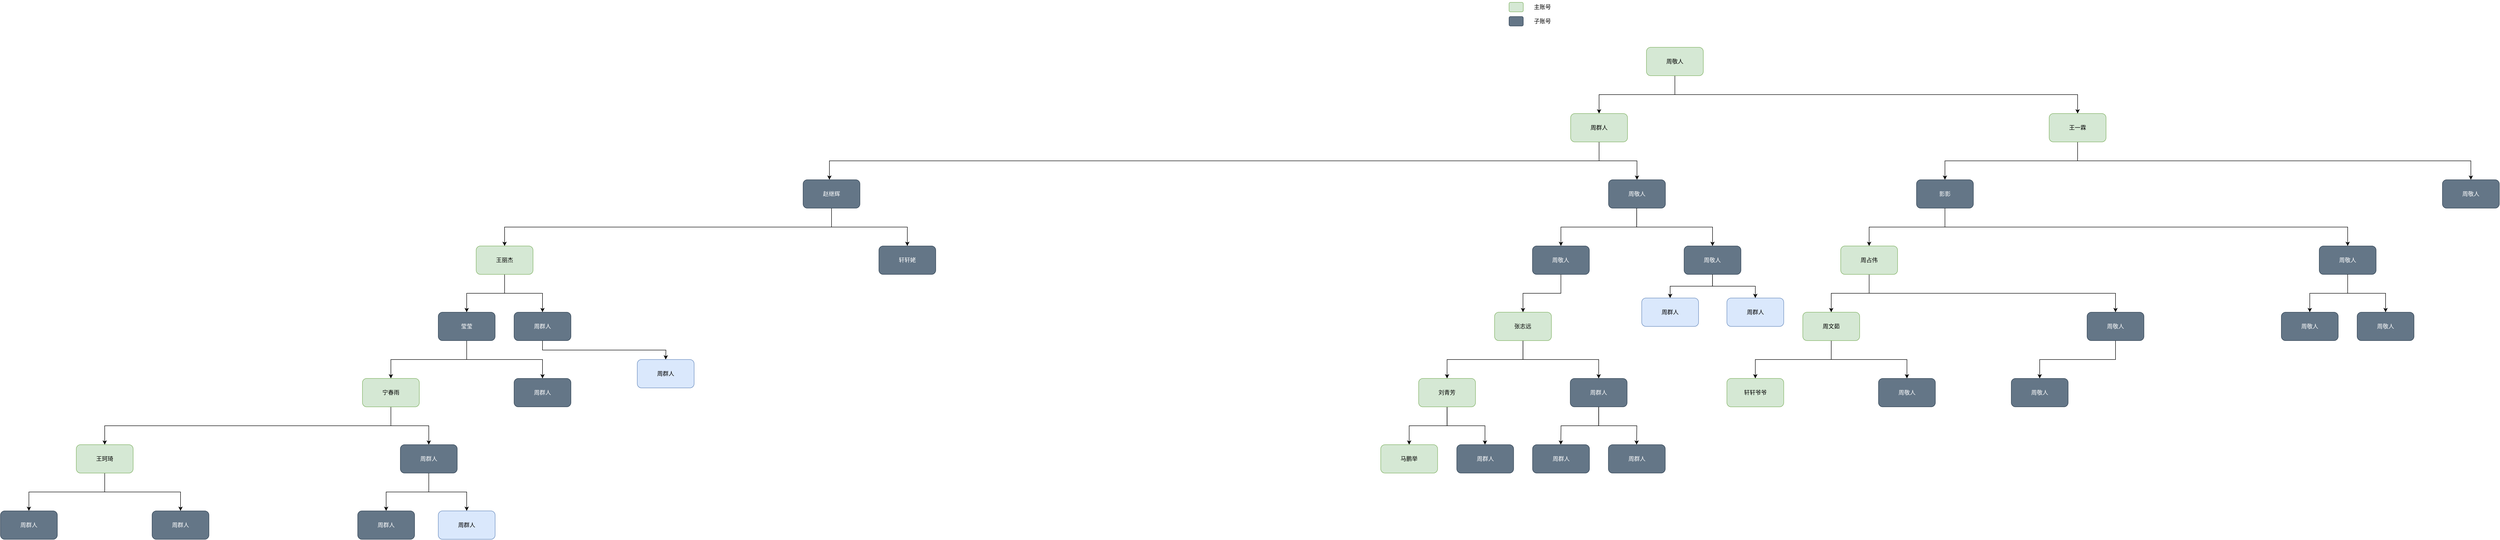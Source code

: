 <mxfile version="20.5.1" type="github">
  <diagram name="第 1 页" id="T6O9xjs0IXNBkX-w8Xno">
    <mxGraphModel dx="5575" dy="1380" grid="1" gridSize="10" guides="1" tooltips="1" connect="1" arrows="1" fold="1" page="1" pageScale="1" pageWidth="827" pageHeight="1169" math="0" shadow="0">
      <root>
        <mxCell id="0" />
        <mxCell id="1" parent="0" />
        <mxCell id="1RY9OHV8Dx5hhQ0rE-U_-4" style="edgeStyle=orthogonalEdgeStyle;rounded=0;orthogonalLoop=1;jettySize=auto;html=1;exitX=0.5;exitY=1;exitDx=0;exitDy=0;entryX=0.5;entryY=0;entryDx=0;entryDy=0;" parent="1" source="1RY9OHV8Dx5hhQ0rE-U_-1" target="1RY9OHV8Dx5hhQ0rE-U_-2" edge="1">
          <mxGeometry relative="1" as="geometry">
            <Array as="points">
              <mxPoint x="360" y="200" />
              <mxPoint x="200" y="200" />
              <mxPoint x="200" y="240" />
            </Array>
          </mxGeometry>
        </mxCell>
        <mxCell id="1RY9OHV8Dx5hhQ0rE-U_-5" style="edgeStyle=orthogonalEdgeStyle;rounded=0;orthogonalLoop=1;jettySize=auto;html=1;exitX=0.5;exitY=1;exitDx=0;exitDy=0;entryX=0.5;entryY=0;entryDx=0;entryDy=0;" parent="1" source="1RY9OHV8Dx5hhQ0rE-U_-1" target="1RY9OHV8Dx5hhQ0rE-U_-3" edge="1">
          <mxGeometry relative="1" as="geometry">
            <Array as="points">
              <mxPoint x="360" y="200" />
              <mxPoint x="1210" y="200" />
            </Array>
          </mxGeometry>
        </mxCell>
        <mxCell id="1RY9OHV8Dx5hhQ0rE-U_-1" value="周敬人&lt;br&gt;" style="rounded=1;whiteSpace=wrap;html=1;fillColor=#d5e8d4;strokeColor=#82b366;" parent="1" vertex="1">
          <mxGeometry x="300" y="100" width="120" height="60" as="geometry" />
        </mxCell>
        <mxCell id="1RY9OHV8Dx5hhQ0rE-U_-12" style="edgeStyle=orthogonalEdgeStyle;rounded=0;orthogonalLoop=1;jettySize=auto;html=1;exitX=0.5;exitY=1;exitDx=0;exitDy=0;entryX=0.463;entryY=-0.001;entryDx=0;entryDy=0;entryPerimeter=0;" parent="1" source="1RY9OHV8Dx5hhQ0rE-U_-2" target="1RY9OHV8Dx5hhQ0rE-U_-8" edge="1">
          <mxGeometry relative="1" as="geometry">
            <Array as="points">
              <mxPoint x="200" y="340" />
              <mxPoint x="-1424" y="340" />
            </Array>
            <mxPoint x="195" y="300" as="sourcePoint" />
            <mxPoint x="-995.0" y="350" as="targetPoint" />
          </mxGeometry>
        </mxCell>
        <mxCell id="1RY9OHV8Dx5hhQ0rE-U_-13" style="edgeStyle=orthogonalEdgeStyle;rounded=0;orthogonalLoop=1;jettySize=auto;html=1;exitX=0.5;exitY=1;exitDx=0;exitDy=0;entryX=0.5;entryY=0;entryDx=0;entryDy=0;" parent="1" source="1RY9OHV8Dx5hhQ0rE-U_-2" target="1RY9OHV8Dx5hhQ0rE-U_-9" edge="1">
          <mxGeometry relative="1" as="geometry">
            <Array as="points">
              <mxPoint x="200" y="340" />
              <mxPoint x="280" y="340" />
            </Array>
          </mxGeometry>
        </mxCell>
        <mxCell id="1RY9OHV8Dx5hhQ0rE-U_-2" value="周群人&lt;br&gt;" style="rounded=1;whiteSpace=wrap;html=1;fillColor=#d5e8d4;strokeColor=#82b366;" parent="1" vertex="1">
          <mxGeometry x="140" y="240" width="120" height="60" as="geometry" />
        </mxCell>
        <mxCell id="1RY9OHV8Dx5hhQ0rE-U_-14" style="edgeStyle=orthogonalEdgeStyle;rounded=0;orthogonalLoop=1;jettySize=auto;html=1;exitX=0.5;exitY=1;exitDx=0;exitDy=0;entryX=0.5;entryY=0;entryDx=0;entryDy=0;" parent="1" source="1RY9OHV8Dx5hhQ0rE-U_-3" target="1RY9OHV8Dx5hhQ0rE-U_-10" edge="1">
          <mxGeometry relative="1" as="geometry" />
        </mxCell>
        <mxCell id="1RY9OHV8Dx5hhQ0rE-U_-15" style="edgeStyle=orthogonalEdgeStyle;rounded=0;orthogonalLoop=1;jettySize=auto;html=1;exitX=0.5;exitY=1;exitDx=0;exitDy=0;entryX=0.5;entryY=0;entryDx=0;entryDy=0;" parent="1" source="1RY9OHV8Dx5hhQ0rE-U_-3" target="1RY9OHV8Dx5hhQ0rE-U_-11" edge="1">
          <mxGeometry relative="1" as="geometry" />
        </mxCell>
        <mxCell id="1RY9OHV8Dx5hhQ0rE-U_-3" value="王一霖&lt;br&gt;" style="rounded=1;whiteSpace=wrap;html=1;fillColor=#d5e8d4;strokeColor=#82b366;" parent="1" vertex="1">
          <mxGeometry x="1150" y="240" width="120" height="60" as="geometry" />
        </mxCell>
        <mxCell id="1RY9OHV8Dx5hhQ0rE-U_-6" value="" style="rounded=1;whiteSpace=wrap;html=1;fillColor=#d5e8d4;strokeColor=#82b366;" parent="1" vertex="1">
          <mxGeometry x="10" y="5" width="30" height="20" as="geometry" />
        </mxCell>
        <mxCell id="1RY9OHV8Dx5hhQ0rE-U_-7" value="" style="rounded=1;whiteSpace=wrap;html=1;fillColor=#647687;fontColor=#ffffff;strokeColor=#314354;" parent="1" vertex="1">
          <mxGeometry x="10" y="35" width="30" height="20" as="geometry" />
        </mxCell>
        <mxCell id="30zp_rVC2SgwWm0mWYjA-47" style="edgeStyle=orthogonalEdgeStyle;rounded=0;orthogonalLoop=1;jettySize=auto;html=1;exitX=0.5;exitY=1;exitDx=0;exitDy=0;entryX=0.5;entryY=0;entryDx=0;entryDy=0;" parent="1" source="1RY9OHV8Dx5hhQ0rE-U_-8" target="1RY9OHV8Dx5hhQ0rE-U_-24" edge="1">
          <mxGeometry relative="1" as="geometry" />
        </mxCell>
        <mxCell id="30zp_rVC2SgwWm0mWYjA-48" style="edgeStyle=orthogonalEdgeStyle;rounded=0;orthogonalLoop=1;jettySize=auto;html=1;exitX=0.5;exitY=1;exitDx=0;exitDy=0;" parent="1" source="1RY9OHV8Dx5hhQ0rE-U_-8" target="1RY9OHV8Dx5hhQ0rE-U_-27" edge="1">
          <mxGeometry relative="1" as="geometry" />
        </mxCell>
        <mxCell id="1RY9OHV8Dx5hhQ0rE-U_-8" value="赵继辉&lt;br&gt;" style="rounded=1;whiteSpace=wrap;html=1;fillColor=#647687;strokeColor=#314354;fontColor=#ffffff;" parent="1" vertex="1">
          <mxGeometry x="-1480" y="380" width="120" height="60" as="geometry" />
        </mxCell>
        <mxCell id="1RY9OHV8Dx5hhQ0rE-U_-9" value="周敬人&lt;br&gt;" style="rounded=1;whiteSpace=wrap;html=1;fillColor=#647687;strokeColor=#314354;fontColor=#ffffff;" parent="1" vertex="1">
          <mxGeometry x="220" y="380" width="120" height="60" as="geometry" />
        </mxCell>
        <mxCell id="30zp_rVC2SgwWm0mWYjA-38" style="edgeStyle=orthogonalEdgeStyle;rounded=0;orthogonalLoop=1;jettySize=auto;html=1;exitX=0.5;exitY=1;exitDx=0;exitDy=0;entryX=0.5;entryY=0;entryDx=0;entryDy=0;" parent="1" source="1RY9OHV8Dx5hhQ0rE-U_-10" target="30zp_rVC2SgwWm0mWYjA-1" edge="1">
          <mxGeometry relative="1" as="geometry" />
        </mxCell>
        <mxCell id="1RY9OHV8Dx5hhQ0rE-U_-10" value="影影&lt;br&gt;" style="rounded=1;whiteSpace=wrap;html=1;fillColor=#647687;strokeColor=#314354;fontColor=#ffffff;" parent="1" vertex="1">
          <mxGeometry x="870" y="380" width="120" height="60" as="geometry" />
        </mxCell>
        <mxCell id="1RY9OHV8Dx5hhQ0rE-U_-11" value="周敬人&lt;br&gt;" style="rounded=1;whiteSpace=wrap;html=1;fillColor=#647687;strokeColor=#314354;fontColor=#ffffff;" parent="1" vertex="1">
          <mxGeometry x="1980" y="380" width="120" height="60" as="geometry" />
        </mxCell>
        <mxCell id="1RY9OHV8Dx5hhQ0rE-U_-22" style="edgeStyle=orthogonalEdgeStyle;rounded=0;orthogonalLoop=1;jettySize=auto;html=1;exitX=0.5;exitY=1;exitDx=0;exitDy=0;entryX=0.5;entryY=0;entryDx=0;entryDy=0;" parent="1" source="1RY9OHV8Dx5hhQ0rE-U_-24" target="1RY9OHV8Dx5hhQ0rE-U_-28" edge="1">
          <mxGeometry relative="1" as="geometry">
            <Array as="points">
              <mxPoint x="-2110" y="620" />
              <mxPoint x="-2190" y="620" />
            </Array>
          </mxGeometry>
        </mxCell>
        <mxCell id="1RY9OHV8Dx5hhQ0rE-U_-23" style="edgeStyle=orthogonalEdgeStyle;rounded=0;orthogonalLoop=1;jettySize=auto;html=1;exitX=0.5;exitY=1;exitDx=0;exitDy=0;entryX=0.5;entryY=0;entryDx=0;entryDy=0;" parent="1" source="1RY9OHV8Dx5hhQ0rE-U_-24" target="1RY9OHV8Dx5hhQ0rE-U_-29" edge="1">
          <mxGeometry relative="1" as="geometry">
            <Array as="points">
              <mxPoint x="-2110" y="620" />
              <mxPoint x="-2030" y="620" />
            </Array>
          </mxGeometry>
        </mxCell>
        <mxCell id="1RY9OHV8Dx5hhQ0rE-U_-24" value="王丽杰&lt;br&gt;" style="rounded=1;whiteSpace=wrap;html=1;fillColor=#d5e8d4;strokeColor=#82b366;" parent="1" vertex="1">
          <mxGeometry x="-2170" y="520" width="120" height="60" as="geometry" />
        </mxCell>
        <mxCell id="1RY9OHV8Dx5hhQ0rE-U_-27" value="轩轩姥&lt;br&gt;" style="rounded=1;whiteSpace=wrap;html=1;fillColor=#647687;strokeColor=#314354;fontColor=#ffffff;" parent="1" vertex="1">
          <mxGeometry x="-1320" y="520" width="120" height="60" as="geometry" />
        </mxCell>
        <mxCell id="30zp_rVC2SgwWm0mWYjA-49" style="edgeStyle=orthogonalEdgeStyle;rounded=0;orthogonalLoop=1;jettySize=auto;html=1;exitX=0.5;exitY=1;exitDx=0;exitDy=0;" parent="1" source="1RY9OHV8Dx5hhQ0rE-U_-28" target="TJOVACFNIIR2Qm5ABRAI-16" edge="1">
          <mxGeometry relative="1" as="geometry" />
        </mxCell>
        <mxCell id="30zp_rVC2SgwWm0mWYjA-50" style="edgeStyle=orthogonalEdgeStyle;rounded=0;orthogonalLoop=1;jettySize=auto;html=1;exitX=0.5;exitY=1;exitDx=0;exitDy=0;entryX=0.5;entryY=0;entryDx=0;entryDy=0;" parent="1" source="1RY9OHV8Dx5hhQ0rE-U_-28" target="TJOVACFNIIR2Qm5ABRAI-24" edge="1">
          <mxGeometry relative="1" as="geometry" />
        </mxCell>
        <mxCell id="1RY9OHV8Dx5hhQ0rE-U_-28" value="莹莹&lt;br&gt;" style="rounded=1;whiteSpace=wrap;html=1;fillColor=#647687;strokeColor=#314354;fontColor=#ffffff;" parent="1" vertex="1">
          <mxGeometry x="-2250" y="660" width="120" height="60" as="geometry" />
        </mxCell>
        <mxCell id="dGeUQVpxK3GpA_PQn6HZ-4" style="edgeStyle=orthogonalEdgeStyle;rounded=0;orthogonalLoop=1;jettySize=auto;html=1;exitX=0.5;exitY=1;exitDx=0;exitDy=0;" edge="1" parent="1" source="1RY9OHV8Dx5hhQ0rE-U_-29">
          <mxGeometry relative="1" as="geometry">
            <mxPoint x="-1770" y="760" as="targetPoint" />
          </mxGeometry>
        </mxCell>
        <mxCell id="1RY9OHV8Dx5hhQ0rE-U_-29" value="周群人&lt;br&gt;" style="rounded=1;whiteSpace=wrap;html=1;fillColor=#647687;strokeColor=#314354;fontColor=#ffffff;" parent="1" vertex="1">
          <mxGeometry x="-2090" y="660" width="120" height="60" as="geometry" />
        </mxCell>
        <mxCell id="1RY9OHV8Dx5hhQ0rE-U_-34" style="edgeStyle=orthogonalEdgeStyle;rounded=0;orthogonalLoop=1;jettySize=auto;html=1;exitX=0.5;exitY=1;exitDx=0;exitDy=0;entryX=0.5;entryY=0;entryDx=0;entryDy=0;" parent="1" target="1RY9OHV8Dx5hhQ0rE-U_-38" edge="1">
          <mxGeometry relative="1" as="geometry">
            <Array as="points">
              <mxPoint x="279.43" y="480" />
              <mxPoint x="119.43" y="480" />
              <mxPoint x="119.43" y="520" />
            </Array>
            <mxPoint x="279.43" y="440" as="sourcePoint" />
          </mxGeometry>
        </mxCell>
        <mxCell id="1RY9OHV8Dx5hhQ0rE-U_-35" style="edgeStyle=orthogonalEdgeStyle;rounded=0;orthogonalLoop=1;jettySize=auto;html=1;exitX=0.5;exitY=1;exitDx=0;exitDy=0;entryX=0.5;entryY=0;entryDx=0;entryDy=0;" parent="1" target="1RY9OHV8Dx5hhQ0rE-U_-41" edge="1">
          <mxGeometry relative="1" as="geometry">
            <Array as="points">
              <mxPoint x="279.43" y="480" />
              <mxPoint x="439.43" y="480" />
              <mxPoint x="439.43" y="520" />
            </Array>
            <mxPoint x="279.43" y="440" as="sourcePoint" />
          </mxGeometry>
        </mxCell>
        <mxCell id="1RY9OHV8Dx5hhQ0rE-U_-36" style="edgeStyle=orthogonalEdgeStyle;rounded=0;orthogonalLoop=1;jettySize=auto;html=1;exitX=0.5;exitY=1;exitDx=0;exitDy=0;entryX=0.5;entryY=0;entryDx=0;entryDy=0;" parent="1" source="1RY9OHV8Dx5hhQ0rE-U_-38" target="1RY9OHV8Dx5hhQ0rE-U_-42" edge="1">
          <mxGeometry relative="1" as="geometry">
            <Array as="points">
              <mxPoint x="119.43" y="620" />
              <mxPoint x="39.43" y="620" />
            </Array>
          </mxGeometry>
        </mxCell>
        <mxCell id="1RY9OHV8Dx5hhQ0rE-U_-38" value="周敬人&lt;br&gt;" style="rounded=1;whiteSpace=wrap;html=1;fillColor=#647687;strokeColor=#314354;fontColor=#ffffff;" parent="1" vertex="1">
          <mxGeometry x="59.43" y="520" width="120" height="60" as="geometry" />
        </mxCell>
        <mxCell id="dGeUQVpxK3GpA_PQn6HZ-7" style="edgeStyle=orthogonalEdgeStyle;rounded=0;orthogonalLoop=1;jettySize=auto;html=1;exitX=0.5;exitY=1;exitDx=0;exitDy=0;entryX=0.5;entryY=0;entryDx=0;entryDy=0;" edge="1" parent="1" source="1RY9OHV8Dx5hhQ0rE-U_-41" target="dGeUQVpxK3GpA_PQn6HZ-5">
          <mxGeometry relative="1" as="geometry" />
        </mxCell>
        <mxCell id="dGeUQVpxK3GpA_PQn6HZ-8" style="edgeStyle=orthogonalEdgeStyle;rounded=0;orthogonalLoop=1;jettySize=auto;html=1;exitX=0.5;exitY=1;exitDx=0;exitDy=0;entryX=0.5;entryY=0;entryDx=0;entryDy=0;" edge="1" parent="1" source="1RY9OHV8Dx5hhQ0rE-U_-41" target="dGeUQVpxK3GpA_PQn6HZ-6">
          <mxGeometry relative="1" as="geometry" />
        </mxCell>
        <mxCell id="1RY9OHV8Dx5hhQ0rE-U_-41" value="周敬人&lt;br style=&quot;border-color: var(--border-color);&quot;&gt;" style="rounded=1;whiteSpace=wrap;html=1;fillColor=#647687;strokeColor=#314354;fontColor=#ffffff;" parent="1" vertex="1">
          <mxGeometry x="379.43" y="520" width="120" height="60" as="geometry" />
        </mxCell>
        <mxCell id="30zp_rVC2SgwWm0mWYjA-44" style="edgeStyle=orthogonalEdgeStyle;rounded=0;orthogonalLoop=1;jettySize=auto;html=1;exitX=0.5;exitY=1;exitDx=0;exitDy=0;entryX=0.5;entryY=0;entryDx=0;entryDy=0;" parent="1" source="1RY9OHV8Dx5hhQ0rE-U_-42" target="TJOVACFNIIR2Qm5ABRAI-5" edge="1">
          <mxGeometry relative="1" as="geometry" />
        </mxCell>
        <mxCell id="30zp_rVC2SgwWm0mWYjA-45" style="edgeStyle=orthogonalEdgeStyle;rounded=0;orthogonalLoop=1;jettySize=auto;html=1;exitX=0.5;exitY=1;exitDx=0;exitDy=0;entryX=0.5;entryY=0;entryDx=0;entryDy=0;" parent="1" source="1RY9OHV8Dx5hhQ0rE-U_-42" target="TJOVACFNIIR2Qm5ABRAI-8" edge="1">
          <mxGeometry relative="1" as="geometry" />
        </mxCell>
        <mxCell id="1RY9OHV8Dx5hhQ0rE-U_-42" value="张志远&lt;br&gt;" style="rounded=1;whiteSpace=wrap;html=1;fillColor=#d5e8d4;strokeColor=#82b366;" parent="1" vertex="1">
          <mxGeometry x="-20.57" y="660" width="120" height="60" as="geometry" />
        </mxCell>
        <mxCell id="1RY9OHV8Dx5hhQ0rE-U_-48" style="edgeStyle=orthogonalEdgeStyle;rounded=0;orthogonalLoop=1;jettySize=auto;html=1;exitX=0.5;exitY=1;exitDx=0;exitDy=0;entryX=0.5;entryY=0;entryDx=0;entryDy=0;" parent="1" target="1RY9OHV8Dx5hhQ0rE-U_-52" edge="1">
          <mxGeometry relative="1" as="geometry">
            <Array as="points">
              <mxPoint x="930" y="480" />
              <mxPoint x="770" y="480" />
              <mxPoint x="770" y="520" />
            </Array>
            <mxPoint x="930.0" y="440" as="sourcePoint" />
          </mxGeometry>
        </mxCell>
        <mxCell id="1RY9OHV8Dx5hhQ0rE-U_-50" style="edgeStyle=orthogonalEdgeStyle;rounded=0;orthogonalLoop=1;jettySize=auto;html=1;exitX=0.5;exitY=1;exitDx=0;exitDy=0;entryX=0.5;entryY=0;entryDx=0;entryDy=0;" parent="1" source="1RY9OHV8Dx5hhQ0rE-U_-52" target="1RY9OHV8Dx5hhQ0rE-U_-56" edge="1">
          <mxGeometry relative="1" as="geometry">
            <Array as="points">
              <mxPoint x="770" y="620" />
              <mxPoint x="690" y="620" />
            </Array>
          </mxGeometry>
        </mxCell>
        <mxCell id="1RY9OHV8Dx5hhQ0rE-U_-51" style="edgeStyle=orthogonalEdgeStyle;rounded=0;orthogonalLoop=1;jettySize=auto;html=1;exitX=0.5;exitY=1;exitDx=0;exitDy=0;entryX=0.5;entryY=0;entryDx=0;entryDy=0;" parent="1" source="1RY9OHV8Dx5hhQ0rE-U_-52" target="1RY9OHV8Dx5hhQ0rE-U_-57" edge="1">
          <mxGeometry relative="1" as="geometry">
            <Array as="points">
              <mxPoint x="770" y="620" />
              <mxPoint x="1290" y="620" />
            </Array>
          </mxGeometry>
        </mxCell>
        <mxCell id="1RY9OHV8Dx5hhQ0rE-U_-52" value="周占伟&lt;br&gt;" style="rounded=1;whiteSpace=wrap;html=1;fillColor=#d5e8d4;strokeColor=#82b366;" parent="1" vertex="1">
          <mxGeometry x="710" y="520" width="120" height="60" as="geometry" />
        </mxCell>
        <mxCell id="30zp_rVC2SgwWm0mWYjA-42" style="edgeStyle=orthogonalEdgeStyle;rounded=0;orthogonalLoop=1;jettySize=auto;html=1;exitX=0.5;exitY=1;exitDx=0;exitDy=0;entryX=0.5;entryY=0;entryDx=0;entryDy=0;" parent="1" source="1RY9OHV8Dx5hhQ0rE-U_-56" target="30zp_rVC2SgwWm0mWYjA-11" edge="1">
          <mxGeometry relative="1" as="geometry" />
        </mxCell>
        <mxCell id="30zp_rVC2SgwWm0mWYjA-43" style="edgeStyle=orthogonalEdgeStyle;rounded=0;orthogonalLoop=1;jettySize=auto;html=1;exitX=0.5;exitY=1;exitDx=0;exitDy=0;entryX=0.5;entryY=0;entryDx=0;entryDy=0;" parent="1" source="1RY9OHV8Dx5hhQ0rE-U_-56" target="30zp_rVC2SgwWm0mWYjA-14" edge="1">
          <mxGeometry relative="1" as="geometry" />
        </mxCell>
        <mxCell id="1RY9OHV8Dx5hhQ0rE-U_-56" value="周文茹&lt;br&gt;" style="rounded=1;whiteSpace=wrap;html=1;fillColor=#d5e8d4;strokeColor=#82b366;" parent="1" vertex="1">
          <mxGeometry x="630" y="660" width="120" height="60" as="geometry" />
        </mxCell>
        <mxCell id="30zp_rVC2SgwWm0mWYjA-40" style="edgeStyle=orthogonalEdgeStyle;rounded=0;orthogonalLoop=1;jettySize=auto;html=1;exitX=0.5;exitY=1;exitDx=0;exitDy=0;entryX=0.5;entryY=0;entryDx=0;entryDy=0;" parent="1" source="1RY9OHV8Dx5hhQ0rE-U_-57" target="30zp_rVC2SgwWm0mWYjA-27" edge="1">
          <mxGeometry relative="1" as="geometry" />
        </mxCell>
        <mxCell id="1RY9OHV8Dx5hhQ0rE-U_-57" value="周敬人&lt;br&gt;" style="rounded=1;whiteSpace=wrap;html=1;fillColor=#647687;strokeColor=#314354;fontColor=#ffffff;" parent="1" vertex="1">
          <mxGeometry x="1230" y="660" width="120" height="60" as="geometry" />
        </mxCell>
        <mxCell id="1RY9OHV8Dx5hhQ0rE-U_-61" value="主账号" style="text;html=1;align=center;verticalAlign=middle;resizable=0;points=[];autosize=1;strokeColor=none;fillColor=none;" parent="1" vertex="1">
          <mxGeometry x="50" width="60" height="30" as="geometry" />
        </mxCell>
        <mxCell id="1RY9OHV8Dx5hhQ0rE-U_-62" value="子账号" style="text;html=1;align=center;verticalAlign=middle;resizable=0;points=[];autosize=1;strokeColor=none;fillColor=none;" parent="1" vertex="1">
          <mxGeometry x="50" y="30" width="60" height="30" as="geometry" />
        </mxCell>
        <mxCell id="TJOVACFNIIR2Qm5ABRAI-3" style="edgeStyle=orthogonalEdgeStyle;rounded=0;orthogonalLoop=1;jettySize=auto;html=1;exitX=0.5;exitY=1;exitDx=0;exitDy=0;entryX=0.5;entryY=0;entryDx=0;entryDy=0;" parent="1" source="TJOVACFNIIR2Qm5ABRAI-5" target="TJOVACFNIIR2Qm5ABRAI-9" edge="1">
          <mxGeometry relative="1" as="geometry">
            <Array as="points">
              <mxPoint x="-120.81" y="900" />
              <mxPoint x="-200.81" y="900" />
            </Array>
          </mxGeometry>
        </mxCell>
        <mxCell id="TJOVACFNIIR2Qm5ABRAI-4" style="edgeStyle=orthogonalEdgeStyle;rounded=0;orthogonalLoop=1;jettySize=auto;html=1;exitX=0.5;exitY=1;exitDx=0;exitDy=0;entryX=0.5;entryY=0;entryDx=0;entryDy=0;" parent="1" source="TJOVACFNIIR2Qm5ABRAI-5" edge="1">
          <mxGeometry relative="1" as="geometry">
            <Array as="points">
              <mxPoint x="-120.81" y="900" />
              <mxPoint x="-40.81" y="900" />
            </Array>
            <mxPoint x="-40.81" y="940" as="targetPoint" />
          </mxGeometry>
        </mxCell>
        <mxCell id="TJOVACFNIIR2Qm5ABRAI-5" value="刘青芳" style="rounded=1;whiteSpace=wrap;html=1;fillColor=#d5e8d4;strokeColor=#82b366;" parent="1" vertex="1">
          <mxGeometry x="-180.81" y="800" width="120" height="60" as="geometry" />
        </mxCell>
        <mxCell id="TJOVACFNIIR2Qm5ABRAI-6" style="edgeStyle=orthogonalEdgeStyle;rounded=0;orthogonalLoop=1;jettySize=auto;html=1;exitX=0.5;exitY=1;exitDx=0;exitDy=0;entryX=0.5;entryY=0;entryDx=0;entryDy=0;" parent="1" source="TJOVACFNIIR2Qm5ABRAI-8" edge="1">
          <mxGeometry relative="1" as="geometry">
            <mxPoint x="119.19" y="940" as="targetPoint" />
          </mxGeometry>
        </mxCell>
        <mxCell id="TJOVACFNIIR2Qm5ABRAI-7" style="edgeStyle=orthogonalEdgeStyle;rounded=0;orthogonalLoop=1;jettySize=auto;html=1;exitX=0.5;exitY=1;exitDx=0;exitDy=0;entryX=0.5;entryY=0;entryDx=0;entryDy=0;" parent="1" source="TJOVACFNIIR2Qm5ABRAI-8" edge="1">
          <mxGeometry relative="1" as="geometry">
            <mxPoint x="279.19" y="940" as="targetPoint" />
          </mxGeometry>
        </mxCell>
        <mxCell id="TJOVACFNIIR2Qm5ABRAI-8" value="周群人" style="rounded=1;whiteSpace=wrap;html=1;fillColor=#647687;strokeColor=#314354;fontColor=#ffffff;" parent="1" vertex="1">
          <mxGeometry x="139.19" y="800" width="120" height="60" as="geometry" />
        </mxCell>
        <mxCell id="TJOVACFNIIR2Qm5ABRAI-9" value="马鹏举" style="rounded=1;whiteSpace=wrap;html=1;fillColor=#d5e8d4;strokeColor=#82b366;" parent="1" vertex="1">
          <mxGeometry x="-260.81" y="940" width="120" height="60" as="geometry" />
        </mxCell>
        <mxCell id="TJOVACFNIIR2Qm5ABRAI-11" value="周群人" style="rounded=1;whiteSpace=wrap;html=1;fillColor=#647687;strokeColor=#314354;fontColor=#ffffff;" parent="1" vertex="1">
          <mxGeometry x="-100.33" y="940" width="120" height="60" as="geometry" />
        </mxCell>
        <mxCell id="30zp_rVC2SgwWm0mWYjA-51" style="edgeStyle=orthogonalEdgeStyle;rounded=0;orthogonalLoop=1;jettySize=auto;html=1;exitX=0.5;exitY=1;exitDx=0;exitDy=0;entryX=0.5;entryY=0;entryDx=0;entryDy=0;" parent="1" source="TJOVACFNIIR2Qm5ABRAI-16" target="TJOVACFNIIR2Qm5ABRAI-23" edge="1">
          <mxGeometry relative="1" as="geometry" />
        </mxCell>
        <mxCell id="30zp_rVC2SgwWm0mWYjA-52" style="edgeStyle=orthogonalEdgeStyle;rounded=0;orthogonalLoop=1;jettySize=auto;html=1;exitX=0.5;exitY=1;exitDx=0;exitDy=0;entryX=0.5;entryY=0;entryDx=0;entryDy=0;" parent="1" source="TJOVACFNIIR2Qm5ABRAI-16" target="30zp_rVC2SgwWm0mWYjA-28" edge="1">
          <mxGeometry relative="1" as="geometry" />
        </mxCell>
        <mxCell id="TJOVACFNIIR2Qm5ABRAI-16" value="宁春雨" style="rounded=1;whiteSpace=wrap;html=1;fillColor=#d5e8d4;strokeColor=#82b366;" parent="1" vertex="1">
          <mxGeometry x="-2410" y="800" width="120" height="60" as="geometry" />
        </mxCell>
        <mxCell id="30zp_rVC2SgwWm0mWYjA-53" style="edgeStyle=orthogonalEdgeStyle;rounded=0;orthogonalLoop=1;jettySize=auto;html=1;exitX=0.5;exitY=1;exitDx=0;exitDy=0;entryX=0.5;entryY=0;entryDx=0;entryDy=0;" parent="1" source="TJOVACFNIIR2Qm5ABRAI-23" target="TJOVACFNIIR2Qm5ABRAI-31" edge="1">
          <mxGeometry relative="1" as="geometry" />
        </mxCell>
        <mxCell id="30zp_rVC2SgwWm0mWYjA-54" style="edgeStyle=orthogonalEdgeStyle;rounded=0;orthogonalLoop=1;jettySize=auto;html=1;exitX=0.5;exitY=1;exitDx=0;exitDy=0;" parent="1" source="TJOVACFNIIR2Qm5ABRAI-23" target="30zp_rVC2SgwWm0mWYjA-35" edge="1">
          <mxGeometry relative="1" as="geometry" />
        </mxCell>
        <mxCell id="TJOVACFNIIR2Qm5ABRAI-23" value="王珂琦" style="rounded=1;whiteSpace=wrap;html=1;fillColor=#d5e8d4;strokeColor=#82b366;" parent="1" vertex="1">
          <mxGeometry x="-3014" y="940" width="120" height="60" as="geometry" />
        </mxCell>
        <mxCell id="TJOVACFNIIR2Qm5ABRAI-24" value="周群人" style="rounded=1;whiteSpace=wrap;html=1;fillColor=#647687;strokeColor=#314354;fontColor=#ffffff;" parent="1" vertex="1">
          <mxGeometry x="-2090" y="800" width="120" height="60" as="geometry" />
        </mxCell>
        <mxCell id="TJOVACFNIIR2Qm5ABRAI-31" value="周群人" style="rounded=1;whiteSpace=wrap;html=1;fillColor=#647687;strokeColor=#314354;fontColor=#ffffff;" parent="1" vertex="1">
          <mxGeometry x="-3174" y="1080" width="120" height="60" as="geometry" />
        </mxCell>
        <mxCell id="30zp_rVC2SgwWm0mWYjA-1" value="周敬人&lt;br&gt;" style="rounded=1;whiteSpace=wrap;html=1;fillColor=#647687;strokeColor=#314354;fontColor=#ffffff;" parent="1" vertex="1">
          <mxGeometry x="1720" y="520" width="120" height="60" as="geometry" />
        </mxCell>
        <mxCell id="30zp_rVC2SgwWm0mWYjA-2" style="edgeStyle=orthogonalEdgeStyle;rounded=0;orthogonalLoop=1;jettySize=auto;html=1;exitX=0.5;exitY=1;exitDx=0;exitDy=0;entryX=0.5;entryY=0;entryDx=0;entryDy=0;" parent="1" edge="1">
          <mxGeometry relative="1" as="geometry">
            <Array as="points">
              <mxPoint x="1780" y="620" />
              <mxPoint x="1700" y="620" />
            </Array>
            <mxPoint x="1780" y="580" as="sourcePoint" />
            <mxPoint x="1700" y="660" as="targetPoint" />
          </mxGeometry>
        </mxCell>
        <mxCell id="30zp_rVC2SgwWm0mWYjA-3" style="edgeStyle=orthogonalEdgeStyle;rounded=0;orthogonalLoop=1;jettySize=auto;html=1;exitX=0.5;exitY=1;exitDx=0;exitDy=0;entryX=0.5;entryY=0;entryDx=0;entryDy=0;" parent="1" target="30zp_rVC2SgwWm0mWYjA-5" edge="1">
          <mxGeometry relative="1" as="geometry">
            <Array as="points">
              <mxPoint x="1780" y="620" />
              <mxPoint x="1860" y="620" />
            </Array>
            <mxPoint x="1780" y="580" as="sourcePoint" />
          </mxGeometry>
        </mxCell>
        <mxCell id="30zp_rVC2SgwWm0mWYjA-5" value="周敬人&lt;br&gt;" style="rounded=1;whiteSpace=wrap;html=1;fillColor=#647687;strokeColor=#314354;fontColor=#ffffff;" parent="1" vertex="1">
          <mxGeometry x="1800" y="660" width="120" height="60" as="geometry" />
        </mxCell>
        <mxCell id="30zp_rVC2SgwWm0mWYjA-6" value="周敬人&lt;br&gt;" style="rounded=1;whiteSpace=wrap;html=1;fillColor=#647687;strokeColor=#314354;fontColor=#ffffff;" parent="1" vertex="1">
          <mxGeometry x="1640" y="660" width="120" height="60" as="geometry" />
        </mxCell>
        <mxCell id="30zp_rVC2SgwWm0mWYjA-11" value="轩轩爷爷" style="rounded=1;whiteSpace=wrap;html=1;fillColor=#d5e8d4;strokeColor=#82b366;" parent="1" vertex="1">
          <mxGeometry x="469.77" y="800" width="120" height="60" as="geometry" />
        </mxCell>
        <mxCell id="30zp_rVC2SgwWm0mWYjA-14" value="周敬人" style="rounded=1;whiteSpace=wrap;html=1;fillColor=#647687;strokeColor=#314354;fontColor=#ffffff;" parent="1" vertex="1">
          <mxGeometry x="789.77" y="800" width="120" height="60" as="geometry" />
        </mxCell>
        <mxCell id="30zp_rVC2SgwWm0mWYjA-27" value="周敬人" style="rounded=1;whiteSpace=wrap;html=1;fillColor=#647687;strokeColor=#314354;fontColor=#ffffff;" parent="1" vertex="1">
          <mxGeometry x="1070" y="800" width="120" height="60" as="geometry" />
        </mxCell>
        <mxCell id="30zp_rVC2SgwWm0mWYjA-55" style="edgeStyle=orthogonalEdgeStyle;rounded=0;orthogonalLoop=1;jettySize=auto;html=1;exitX=0.5;exitY=1;exitDx=0;exitDy=0;entryX=0.5;entryY=0;entryDx=0;entryDy=0;" parent="1" source="30zp_rVC2SgwWm0mWYjA-28" target="30zp_rVC2SgwWm0mWYjA-33" edge="1">
          <mxGeometry relative="1" as="geometry" />
        </mxCell>
        <mxCell id="dGeUQVpxK3GpA_PQn6HZ-2" style="edgeStyle=orthogonalEdgeStyle;rounded=0;orthogonalLoop=1;jettySize=auto;html=1;exitX=0.5;exitY=1;exitDx=0;exitDy=0;" edge="1" parent="1" source="30zp_rVC2SgwWm0mWYjA-28" target="dGeUQVpxK3GpA_PQn6HZ-1">
          <mxGeometry relative="1" as="geometry" />
        </mxCell>
        <mxCell id="30zp_rVC2SgwWm0mWYjA-28" value="周群人" style="rounded=1;whiteSpace=wrap;html=1;fillColor=#647687;strokeColor=#314354;fontColor=#ffffff;" parent="1" vertex="1">
          <mxGeometry x="-2330" y="940" width="120" height="60" as="geometry" />
        </mxCell>
        <mxCell id="30zp_rVC2SgwWm0mWYjA-33" value="周群人" style="rounded=1;whiteSpace=wrap;html=1;fillColor=#647687;strokeColor=#314354;fontColor=#ffffff;" parent="1" vertex="1">
          <mxGeometry x="-2420" y="1080" width="120" height="60" as="geometry" />
        </mxCell>
        <mxCell id="30zp_rVC2SgwWm0mWYjA-35" value="周群人" style="rounded=1;whiteSpace=wrap;html=1;fillColor=#647687;strokeColor=#314354;fontColor=#ffffff;" parent="1" vertex="1">
          <mxGeometry x="-2854" y="1080" width="120" height="60" as="geometry" />
        </mxCell>
        <mxCell id="30zp_rVC2SgwWm0mWYjA-36" value="周群人" style="rounded=1;whiteSpace=wrap;html=1;fillColor=#647687;strokeColor=#314354;fontColor=#ffffff;" parent="1" vertex="1">
          <mxGeometry x="59.67" y="940" width="120" height="60" as="geometry" />
        </mxCell>
        <mxCell id="30zp_rVC2SgwWm0mWYjA-37" value="周群人" style="rounded=1;whiteSpace=wrap;html=1;fillColor=#647687;strokeColor=#314354;fontColor=#ffffff;" parent="1" vertex="1">
          <mxGeometry x="219.67" y="940" width="120" height="60" as="geometry" />
        </mxCell>
        <mxCell id="dGeUQVpxK3GpA_PQn6HZ-1" value="周群人" style="rounded=1;whiteSpace=wrap;html=1;fillColor=#dae8fc;strokeColor=#6c8ebf;" vertex="1" parent="1">
          <mxGeometry x="-2250" y="1080" width="120" height="60" as="geometry" />
        </mxCell>
        <mxCell id="dGeUQVpxK3GpA_PQn6HZ-3" value="周群人" style="rounded=1;whiteSpace=wrap;html=1;fillColor=#dae8fc;strokeColor=#6c8ebf;" vertex="1" parent="1">
          <mxGeometry x="-1830" y="760" width="120" height="60" as="geometry" />
        </mxCell>
        <mxCell id="dGeUQVpxK3GpA_PQn6HZ-5" value="周群人" style="rounded=1;whiteSpace=wrap;html=1;fillColor=#dae8fc;strokeColor=#6c8ebf;" vertex="1" parent="1">
          <mxGeometry x="290" y="630" width="120" height="60" as="geometry" />
        </mxCell>
        <mxCell id="dGeUQVpxK3GpA_PQn6HZ-6" value="周群人" style="rounded=1;whiteSpace=wrap;html=1;fillColor=#dae8fc;strokeColor=#6c8ebf;" vertex="1" parent="1">
          <mxGeometry x="469.77" y="630" width="120" height="60" as="geometry" />
        </mxCell>
      </root>
    </mxGraphModel>
  </diagram>
</mxfile>
